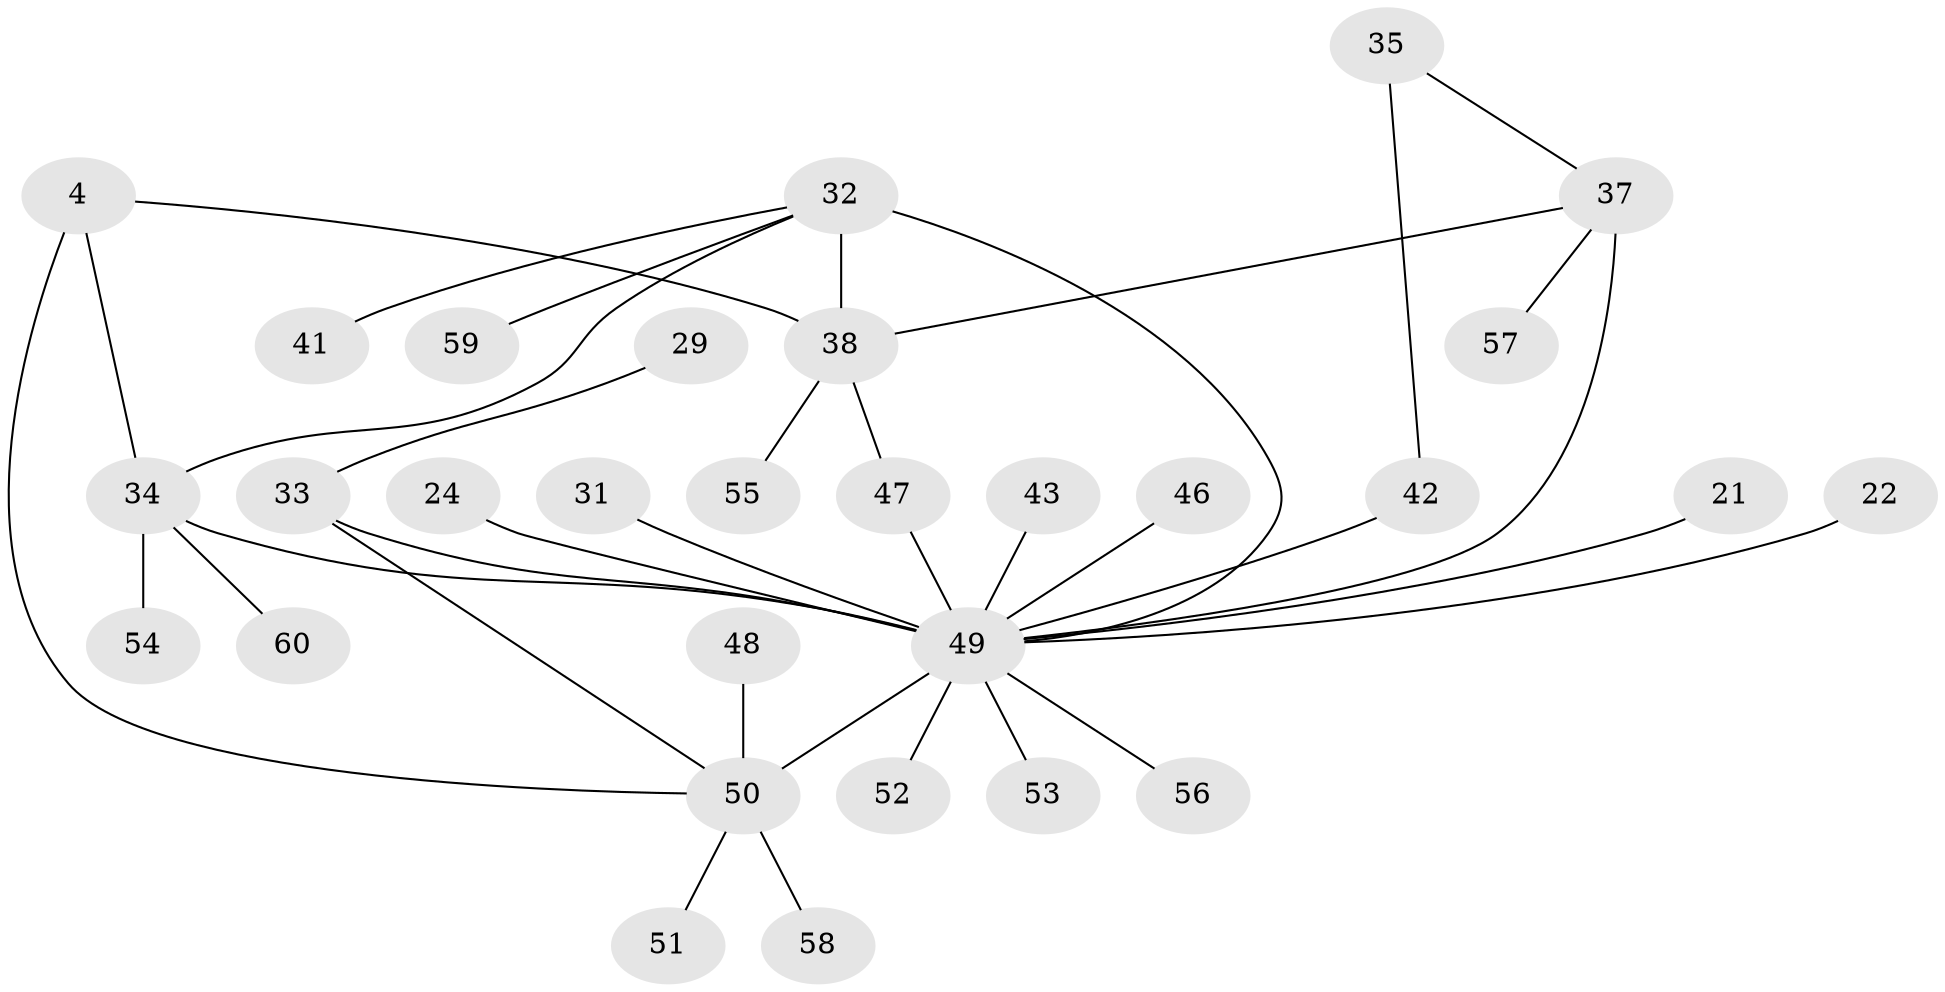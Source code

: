 // original degree distribution, {3: 0.16666666666666666, 6: 0.08333333333333333, 30: 0.016666666666666666, 9: 0.016666666666666666, 2: 0.26666666666666666, 7: 0.016666666666666666, 5: 0.05, 8: 0.016666666666666666, 1: 0.35, 4: 0.016666666666666666}
// Generated by graph-tools (version 1.1) at 2025/46/03/09/25 04:46:52]
// undirected, 30 vertices, 36 edges
graph export_dot {
graph [start="1"]
  node [color=gray90,style=filled];
  4 [super="+1"];
  21;
  22;
  24;
  29;
  31 [super="+27"];
  32 [super="+30"];
  33 [super="+8+26"];
  34 [super="+5+20"];
  35;
  37 [super="+9+28"];
  38 [super="+23"];
  41;
  42 [super="+11"];
  43;
  46;
  47;
  48;
  49 [super="+10+16+17+44+36+18"];
  50 [super="+14+15+45+25+7"];
  51 [super="+40"];
  52;
  53;
  54;
  55;
  56;
  57;
  58;
  59;
  60;
  4 -- 38;
  4 -- 34;
  4 -- 50 [weight=2];
  21 -- 49;
  22 -- 49;
  24 -- 49;
  29 -- 33;
  31 -- 49 [weight=2];
  32 -- 34 [weight=2];
  32 -- 38 [weight=2];
  32 -- 41;
  32 -- 59;
  32 -- 49 [weight=3];
  33 -- 49 [weight=2];
  33 -- 50 [weight=2];
  34 -- 54;
  34 -- 60;
  34 -- 49 [weight=4];
  35 -- 42 [weight=2];
  35 -- 37;
  37 -- 57;
  37 -- 49 [weight=4];
  37 -- 38;
  38 -- 47;
  38 -- 55;
  42 -- 49 [weight=3];
  43 -- 49;
  46 -- 49;
  47 -- 49;
  48 -- 50;
  49 -- 50 [weight=5];
  49 -- 52;
  49 -- 53;
  49 -- 56;
  50 -- 58;
  50 -- 51;
}
